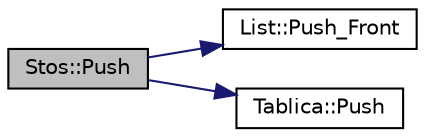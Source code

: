 digraph "Stos::Push"
{
  edge [fontname="Helvetica",fontsize="10",labelfontname="Helvetica",labelfontsize="10"];
  node [fontname="Helvetica",fontsize="10",shape=record];
  rankdir="LR";
  Node1 [label="Stos::Push",height=0.2,width=0.4,color="black", fillcolor="grey75", style="filled" fontcolor="black"];
  Node1 -> Node2 [color="midnightblue",fontsize="10",style="solid",fontname="Helvetica"];
  Node2 [label="List::Push_Front",height=0.2,width=0.4,color="black", fillcolor="white", style="filled",URL="$class_list.html#a31fbd443a2454901d82e4baa1732fe62"];
  Node1 -> Node3 [color="midnightblue",fontsize="10",style="solid",fontname="Helvetica"];
  Node3 [label="Tablica::Push",height=0.2,width=0.4,color="black", fillcolor="white", style="filled",URL="$class_tablica.html#ae1af903a66629cd0d522eb9f2fd13116",tooltip="Definicja konstruktora Push . "];
}
